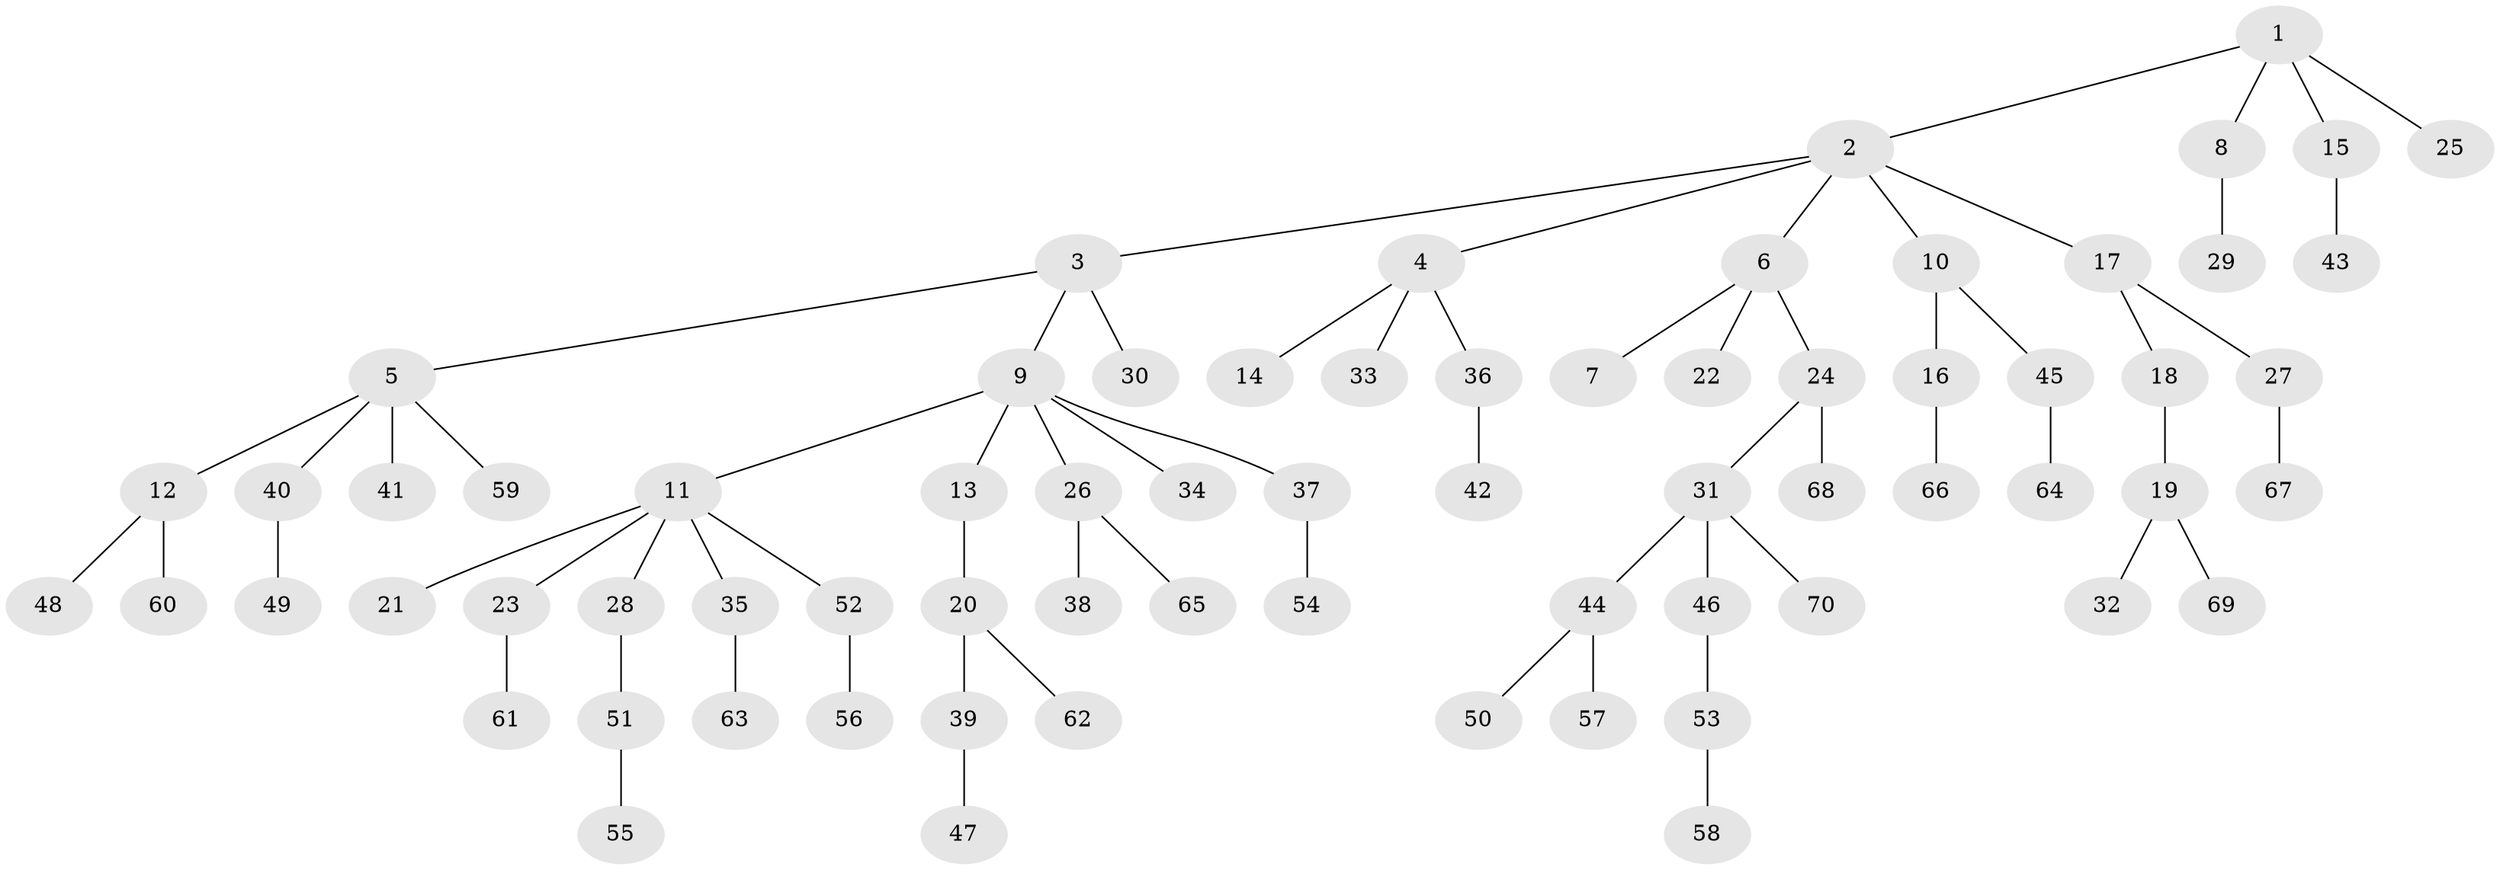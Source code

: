 // Generated by graph-tools (version 1.1) at 2025/11/02/27/25 16:11:27]
// undirected, 70 vertices, 69 edges
graph export_dot {
graph [start="1"]
  node [color=gray90,style=filled];
  1;
  2;
  3;
  4;
  5;
  6;
  7;
  8;
  9;
  10;
  11;
  12;
  13;
  14;
  15;
  16;
  17;
  18;
  19;
  20;
  21;
  22;
  23;
  24;
  25;
  26;
  27;
  28;
  29;
  30;
  31;
  32;
  33;
  34;
  35;
  36;
  37;
  38;
  39;
  40;
  41;
  42;
  43;
  44;
  45;
  46;
  47;
  48;
  49;
  50;
  51;
  52;
  53;
  54;
  55;
  56;
  57;
  58;
  59;
  60;
  61;
  62;
  63;
  64;
  65;
  66;
  67;
  68;
  69;
  70;
  1 -- 2;
  1 -- 8;
  1 -- 15;
  1 -- 25;
  2 -- 3;
  2 -- 4;
  2 -- 6;
  2 -- 10;
  2 -- 17;
  3 -- 5;
  3 -- 9;
  3 -- 30;
  4 -- 14;
  4 -- 33;
  4 -- 36;
  5 -- 12;
  5 -- 40;
  5 -- 41;
  5 -- 59;
  6 -- 7;
  6 -- 22;
  6 -- 24;
  8 -- 29;
  9 -- 11;
  9 -- 13;
  9 -- 26;
  9 -- 34;
  9 -- 37;
  10 -- 16;
  10 -- 45;
  11 -- 21;
  11 -- 23;
  11 -- 28;
  11 -- 35;
  11 -- 52;
  12 -- 48;
  12 -- 60;
  13 -- 20;
  15 -- 43;
  16 -- 66;
  17 -- 18;
  17 -- 27;
  18 -- 19;
  19 -- 32;
  19 -- 69;
  20 -- 39;
  20 -- 62;
  23 -- 61;
  24 -- 31;
  24 -- 68;
  26 -- 38;
  26 -- 65;
  27 -- 67;
  28 -- 51;
  31 -- 44;
  31 -- 46;
  31 -- 70;
  35 -- 63;
  36 -- 42;
  37 -- 54;
  39 -- 47;
  40 -- 49;
  44 -- 50;
  44 -- 57;
  45 -- 64;
  46 -- 53;
  51 -- 55;
  52 -- 56;
  53 -- 58;
}
